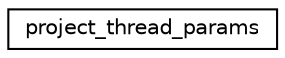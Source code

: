 digraph "Graphical Class Hierarchy"
{
  edge [fontname="Helvetica",fontsize="10",labelfontname="Helvetica",labelfontsize="10"];
  node [fontname="Helvetica",fontsize="10",shape=record];
  rankdir="LR";
  Node0 [label="project_thread_params",height=0.2,width=0.4,color="black", fillcolor="white", style="filled",URL="$structproject__thread__params.html"];
}
